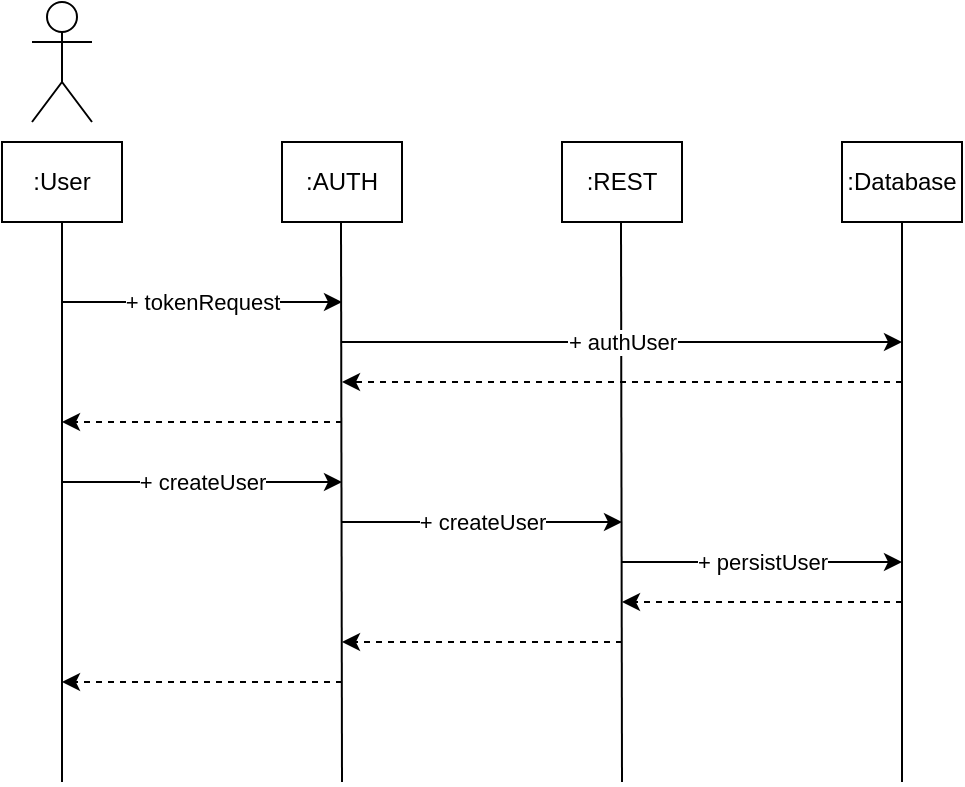 <mxfile version="21.3.2" type="device">
  <diagram name="Page-1" id="MgQGVYMQ4T8fB9vx20yg">
    <mxGraphModel dx="1185" dy="661" grid="1" gridSize="10" guides="1" tooltips="1" connect="1" arrows="1" fold="1" page="1" pageScale="1" pageWidth="850" pageHeight="1100" math="0" shadow="0">
      <root>
        <mxCell id="0" />
        <mxCell id="1" parent="0" />
        <mxCell id="moXfF_iMFo8h81lAUAJr-1" value="" style="endArrow=none;html=1;rounded=0;" edge="1" parent="1">
          <mxGeometry width="50" height="50" relative="1" as="geometry">
            <mxPoint x="270" y="440" as="sourcePoint" />
            <mxPoint x="269.5" y="160" as="targetPoint" />
          </mxGeometry>
        </mxCell>
        <mxCell id="moXfF_iMFo8h81lAUAJr-2" value="" style="endArrow=none;html=1;rounded=0;" edge="1" parent="1">
          <mxGeometry width="50" height="50" relative="1" as="geometry">
            <mxPoint x="410" y="440" as="sourcePoint" />
            <mxPoint x="409.5" y="160" as="targetPoint" />
          </mxGeometry>
        </mxCell>
        <mxCell id="moXfF_iMFo8h81lAUAJr-3" value="" style="endArrow=none;html=1;rounded=0;" edge="1" parent="1" source="moXfF_iMFo8h81lAUAJr-11">
          <mxGeometry width="50" height="50" relative="1" as="geometry">
            <mxPoint x="520" y="1040" as="sourcePoint" />
            <mxPoint x="520" y="160" as="targetPoint" />
          </mxGeometry>
        </mxCell>
        <mxCell id="moXfF_iMFo8h81lAUAJr-6" value="" style="endArrow=none;html=1;rounded=0;" edge="1" parent="1">
          <mxGeometry width="50" height="50" relative="1" as="geometry">
            <mxPoint x="130" y="200" as="sourcePoint" />
            <mxPoint x="130" y="160" as="targetPoint" />
          </mxGeometry>
        </mxCell>
        <mxCell id="moXfF_iMFo8h81lAUAJr-7" value="" style="shape=umlActor;verticalLabelPosition=bottom;verticalAlign=top;html=1;outlineConnect=0;" vertex="1" parent="1">
          <mxGeometry x="115" y="50" width="30" height="60" as="geometry" />
        </mxCell>
        <mxCell id="moXfF_iMFo8h81lAUAJr-8" value=":User" style="rounded=0;whiteSpace=wrap;html=1;" vertex="1" parent="1">
          <mxGeometry x="100" y="120" width="60" height="40" as="geometry" />
        </mxCell>
        <mxCell id="moXfF_iMFo8h81lAUAJr-9" value=":REST" style="rounded=0;whiteSpace=wrap;html=1;" vertex="1" parent="1">
          <mxGeometry x="380" y="120" width="60" height="40" as="geometry" />
        </mxCell>
        <mxCell id="moXfF_iMFo8h81lAUAJr-12" value="" style="endArrow=none;html=1;rounded=0;" edge="1" parent="1" target="moXfF_iMFo8h81lAUAJr-11">
          <mxGeometry width="50" height="50" relative="1" as="geometry">
            <mxPoint x="550" y="220" as="sourcePoint" />
            <mxPoint x="520" y="160" as="targetPoint" />
          </mxGeometry>
        </mxCell>
        <mxCell id="moXfF_iMFo8h81lAUAJr-11" value=":Database" style="rounded=0;whiteSpace=wrap;html=1;" vertex="1" parent="1">
          <mxGeometry x="520" y="120" width="60" height="40" as="geometry" />
        </mxCell>
        <mxCell id="moXfF_iMFo8h81lAUAJr-13" value=":AUTH" style="rounded=0;whiteSpace=wrap;html=1;" vertex="1" parent="1">
          <mxGeometry x="240" y="120" width="60" height="40" as="geometry" />
        </mxCell>
        <mxCell id="moXfF_iMFo8h81lAUAJr-14" value="+ tokenRequest" style="endArrow=classic;html=1;rounded=0;" edge="1" parent="1">
          <mxGeometry width="50" height="50" relative="1" as="geometry">
            <mxPoint x="130" y="200" as="sourcePoint" />
            <mxPoint x="270" y="200" as="targetPoint" />
          </mxGeometry>
        </mxCell>
        <mxCell id="moXfF_iMFo8h81lAUAJr-16" value="+ authUser" style="endArrow=classic;html=1;rounded=0;" edge="1" parent="1">
          <mxGeometry width="50" height="50" relative="1" as="geometry">
            <mxPoint x="270" y="220" as="sourcePoint" />
            <mxPoint x="550" y="220" as="targetPoint" />
          </mxGeometry>
        </mxCell>
        <mxCell id="moXfF_iMFo8h81lAUAJr-17" value="" style="endArrow=classic;html=1;rounded=0;dashed=1;" edge="1" parent="1">
          <mxGeometry width="50" height="50" relative="1" as="geometry">
            <mxPoint x="550" y="240" as="sourcePoint" />
            <mxPoint x="270" y="240" as="targetPoint" />
          </mxGeometry>
        </mxCell>
        <mxCell id="moXfF_iMFo8h81lAUAJr-19" value="+ createUser" style="endArrow=classic;html=1;rounded=0;" edge="1" parent="1">
          <mxGeometry width="50" height="50" relative="1" as="geometry">
            <mxPoint x="130" y="290" as="sourcePoint" />
            <mxPoint x="270" y="290" as="targetPoint" />
          </mxGeometry>
        </mxCell>
        <mxCell id="moXfF_iMFo8h81lAUAJr-20" value="+ createUser" style="endArrow=classic;html=1;rounded=0;" edge="1" parent="1">
          <mxGeometry width="50" height="50" relative="1" as="geometry">
            <mxPoint x="270" y="310" as="sourcePoint" />
            <mxPoint x="410" y="310" as="targetPoint" />
          </mxGeometry>
        </mxCell>
        <mxCell id="moXfF_iMFo8h81lAUAJr-21" value="+ persistUser" style="endArrow=classic;html=1;rounded=0;" edge="1" parent="1">
          <mxGeometry width="50" height="50" relative="1" as="geometry">
            <mxPoint x="410" y="330" as="sourcePoint" />
            <mxPoint x="550" y="330" as="targetPoint" />
          </mxGeometry>
        </mxCell>
        <mxCell id="moXfF_iMFo8h81lAUAJr-22" value="" style="endArrow=classic;html=1;rounded=0;dashed=1;" edge="1" parent="1">
          <mxGeometry width="50" height="50" relative="1" as="geometry">
            <mxPoint x="550" y="350" as="sourcePoint" />
            <mxPoint x="410" y="350" as="targetPoint" />
          </mxGeometry>
        </mxCell>
        <mxCell id="moXfF_iMFo8h81lAUAJr-23" value="" style="endArrow=classic;html=1;rounded=0;dashed=1;" edge="1" parent="1">
          <mxGeometry width="50" height="50" relative="1" as="geometry">
            <mxPoint x="410" y="370" as="sourcePoint" />
            <mxPoint x="270" y="370" as="targetPoint" />
          </mxGeometry>
        </mxCell>
        <mxCell id="moXfF_iMFo8h81lAUAJr-24" value="" style="endArrow=classic;html=1;rounded=0;dashed=1;" edge="1" parent="1">
          <mxGeometry width="50" height="50" relative="1" as="geometry">
            <mxPoint x="270" y="390" as="sourcePoint" />
            <mxPoint x="130" y="390" as="targetPoint" />
          </mxGeometry>
        </mxCell>
        <mxCell id="moXfF_iMFo8h81lAUAJr-28" value="" style="endArrow=none;html=1;rounded=0;" edge="1" parent="1">
          <mxGeometry width="50" height="50" relative="1" as="geometry">
            <mxPoint x="130" y="290" as="sourcePoint" />
            <mxPoint x="130" y="200" as="targetPoint" />
          </mxGeometry>
        </mxCell>
        <mxCell id="moXfF_iMFo8h81lAUAJr-18" value="" style="endArrow=classic;html=1;rounded=0;dashed=1;" edge="1" parent="1">
          <mxGeometry width="50" height="50" relative="1" as="geometry">
            <mxPoint x="270" y="260" as="sourcePoint" />
            <mxPoint x="130" y="260" as="targetPoint" />
          </mxGeometry>
        </mxCell>
        <mxCell id="moXfF_iMFo8h81lAUAJr-31" value="" style="endArrow=none;html=1;rounded=0;" edge="1" parent="1">
          <mxGeometry width="50" height="50" relative="1" as="geometry">
            <mxPoint x="130" y="440" as="sourcePoint" />
            <mxPoint x="130" y="290" as="targetPoint" />
          </mxGeometry>
        </mxCell>
        <mxCell id="moXfF_iMFo8h81lAUAJr-38" value="" style="endArrow=none;html=1;rounded=0;" edge="1" parent="1">
          <mxGeometry width="50" height="50" relative="1" as="geometry">
            <mxPoint x="550" y="440" as="sourcePoint" />
            <mxPoint x="550" y="220" as="targetPoint" />
          </mxGeometry>
        </mxCell>
      </root>
    </mxGraphModel>
  </diagram>
</mxfile>
